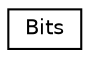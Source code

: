 digraph "类继承关系图"
{
  edge [fontname="Helvetica",fontsize="10",labelfontname="Helvetica",labelfontsize="10"];
  node [fontname="Helvetica",fontsize="10",shape=record];
  rankdir="LR";
  Node0 [label="Bits",height=0.2,width=0.4,color="black", fillcolor="white", style="filled",URL="$dc/d0b/class_bits.html"];
}
